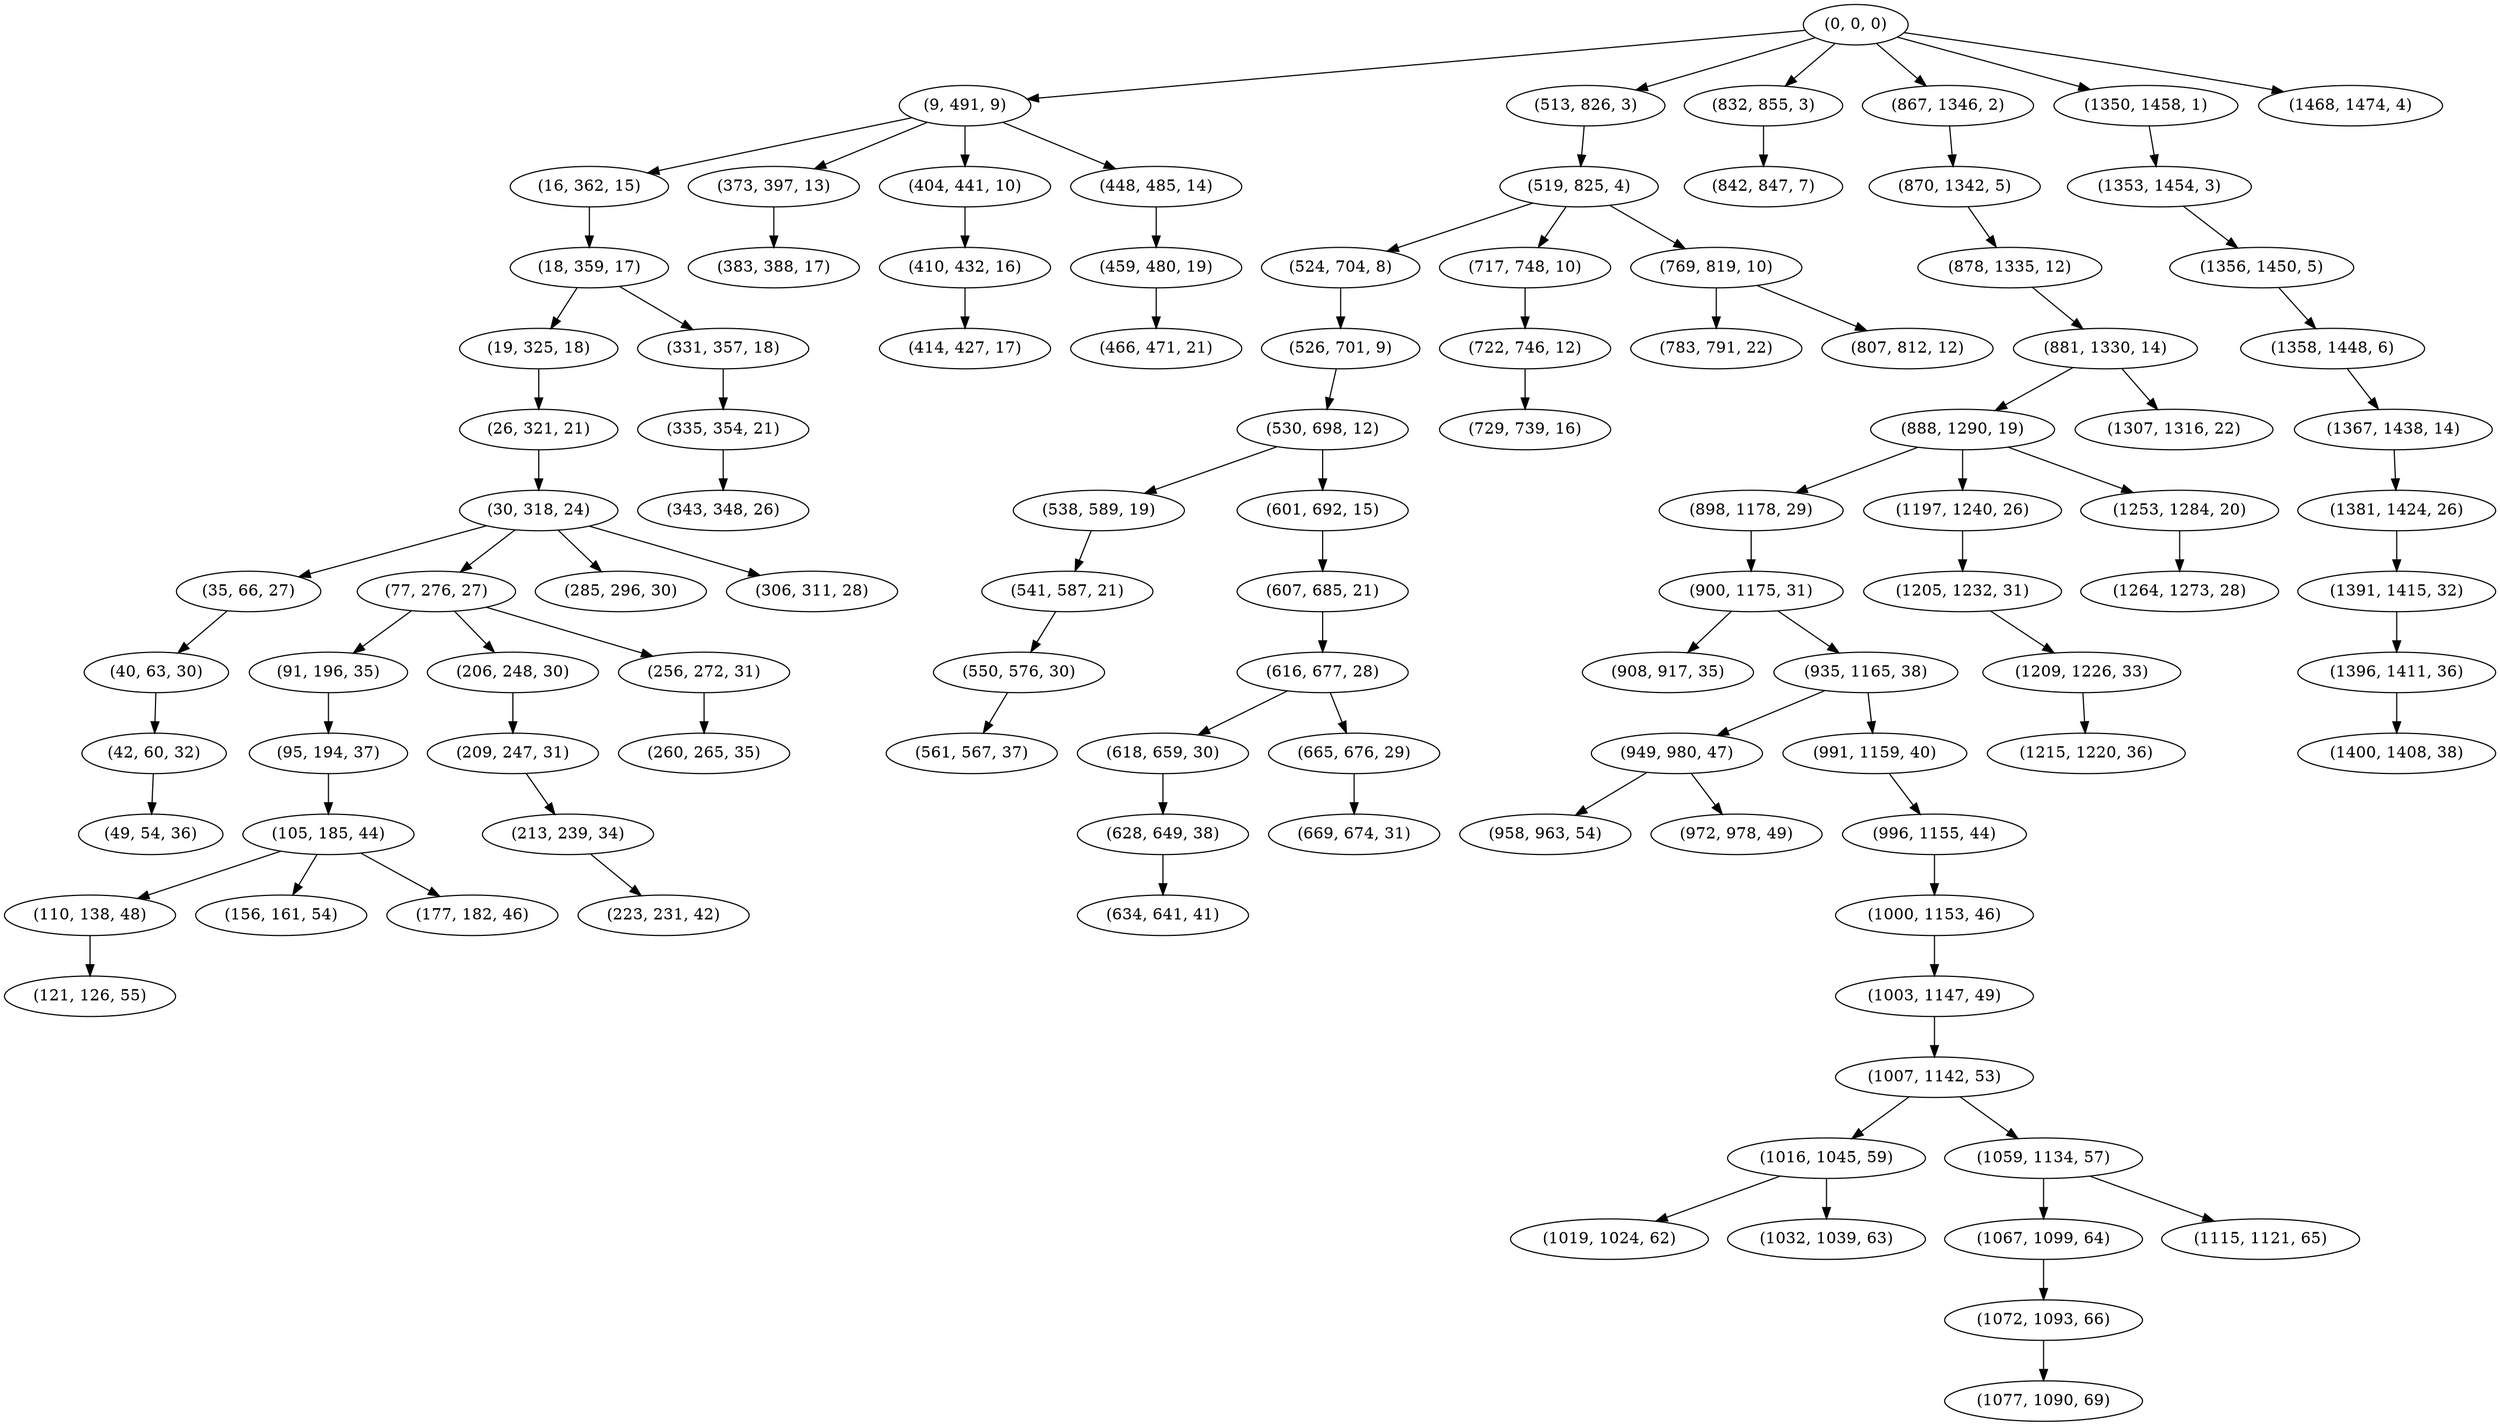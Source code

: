 digraph tree {
    "(0, 0, 0)";
    "(9, 491, 9)";
    "(16, 362, 15)";
    "(18, 359, 17)";
    "(19, 325, 18)";
    "(26, 321, 21)";
    "(30, 318, 24)";
    "(35, 66, 27)";
    "(40, 63, 30)";
    "(42, 60, 32)";
    "(49, 54, 36)";
    "(77, 276, 27)";
    "(91, 196, 35)";
    "(95, 194, 37)";
    "(105, 185, 44)";
    "(110, 138, 48)";
    "(121, 126, 55)";
    "(156, 161, 54)";
    "(177, 182, 46)";
    "(206, 248, 30)";
    "(209, 247, 31)";
    "(213, 239, 34)";
    "(223, 231, 42)";
    "(256, 272, 31)";
    "(260, 265, 35)";
    "(285, 296, 30)";
    "(306, 311, 28)";
    "(331, 357, 18)";
    "(335, 354, 21)";
    "(343, 348, 26)";
    "(373, 397, 13)";
    "(383, 388, 17)";
    "(404, 441, 10)";
    "(410, 432, 16)";
    "(414, 427, 17)";
    "(448, 485, 14)";
    "(459, 480, 19)";
    "(466, 471, 21)";
    "(513, 826, 3)";
    "(519, 825, 4)";
    "(524, 704, 8)";
    "(526, 701, 9)";
    "(530, 698, 12)";
    "(538, 589, 19)";
    "(541, 587, 21)";
    "(550, 576, 30)";
    "(561, 567, 37)";
    "(601, 692, 15)";
    "(607, 685, 21)";
    "(616, 677, 28)";
    "(618, 659, 30)";
    "(628, 649, 38)";
    "(634, 641, 41)";
    "(665, 676, 29)";
    "(669, 674, 31)";
    "(717, 748, 10)";
    "(722, 746, 12)";
    "(729, 739, 16)";
    "(769, 819, 10)";
    "(783, 791, 22)";
    "(807, 812, 12)";
    "(832, 855, 3)";
    "(842, 847, 7)";
    "(867, 1346, 2)";
    "(870, 1342, 5)";
    "(878, 1335, 12)";
    "(881, 1330, 14)";
    "(888, 1290, 19)";
    "(898, 1178, 29)";
    "(900, 1175, 31)";
    "(908, 917, 35)";
    "(935, 1165, 38)";
    "(949, 980, 47)";
    "(958, 963, 54)";
    "(972, 978, 49)";
    "(991, 1159, 40)";
    "(996, 1155, 44)";
    "(1000, 1153, 46)";
    "(1003, 1147, 49)";
    "(1007, 1142, 53)";
    "(1016, 1045, 59)";
    "(1019, 1024, 62)";
    "(1032, 1039, 63)";
    "(1059, 1134, 57)";
    "(1067, 1099, 64)";
    "(1072, 1093, 66)";
    "(1077, 1090, 69)";
    "(1115, 1121, 65)";
    "(1197, 1240, 26)";
    "(1205, 1232, 31)";
    "(1209, 1226, 33)";
    "(1215, 1220, 36)";
    "(1253, 1284, 20)";
    "(1264, 1273, 28)";
    "(1307, 1316, 22)";
    "(1350, 1458, 1)";
    "(1353, 1454, 3)";
    "(1356, 1450, 5)";
    "(1358, 1448, 6)";
    "(1367, 1438, 14)";
    "(1381, 1424, 26)";
    "(1391, 1415, 32)";
    "(1396, 1411, 36)";
    "(1400, 1408, 38)";
    "(1468, 1474, 4)";
    "(0, 0, 0)" -> "(9, 491, 9)";
    "(0, 0, 0)" -> "(513, 826, 3)";
    "(0, 0, 0)" -> "(832, 855, 3)";
    "(0, 0, 0)" -> "(867, 1346, 2)";
    "(0, 0, 0)" -> "(1350, 1458, 1)";
    "(0, 0, 0)" -> "(1468, 1474, 4)";
    "(9, 491, 9)" -> "(16, 362, 15)";
    "(9, 491, 9)" -> "(373, 397, 13)";
    "(9, 491, 9)" -> "(404, 441, 10)";
    "(9, 491, 9)" -> "(448, 485, 14)";
    "(16, 362, 15)" -> "(18, 359, 17)";
    "(18, 359, 17)" -> "(19, 325, 18)";
    "(18, 359, 17)" -> "(331, 357, 18)";
    "(19, 325, 18)" -> "(26, 321, 21)";
    "(26, 321, 21)" -> "(30, 318, 24)";
    "(30, 318, 24)" -> "(35, 66, 27)";
    "(30, 318, 24)" -> "(77, 276, 27)";
    "(30, 318, 24)" -> "(285, 296, 30)";
    "(30, 318, 24)" -> "(306, 311, 28)";
    "(35, 66, 27)" -> "(40, 63, 30)";
    "(40, 63, 30)" -> "(42, 60, 32)";
    "(42, 60, 32)" -> "(49, 54, 36)";
    "(77, 276, 27)" -> "(91, 196, 35)";
    "(77, 276, 27)" -> "(206, 248, 30)";
    "(77, 276, 27)" -> "(256, 272, 31)";
    "(91, 196, 35)" -> "(95, 194, 37)";
    "(95, 194, 37)" -> "(105, 185, 44)";
    "(105, 185, 44)" -> "(110, 138, 48)";
    "(105, 185, 44)" -> "(156, 161, 54)";
    "(105, 185, 44)" -> "(177, 182, 46)";
    "(110, 138, 48)" -> "(121, 126, 55)";
    "(206, 248, 30)" -> "(209, 247, 31)";
    "(209, 247, 31)" -> "(213, 239, 34)";
    "(213, 239, 34)" -> "(223, 231, 42)";
    "(256, 272, 31)" -> "(260, 265, 35)";
    "(331, 357, 18)" -> "(335, 354, 21)";
    "(335, 354, 21)" -> "(343, 348, 26)";
    "(373, 397, 13)" -> "(383, 388, 17)";
    "(404, 441, 10)" -> "(410, 432, 16)";
    "(410, 432, 16)" -> "(414, 427, 17)";
    "(448, 485, 14)" -> "(459, 480, 19)";
    "(459, 480, 19)" -> "(466, 471, 21)";
    "(513, 826, 3)" -> "(519, 825, 4)";
    "(519, 825, 4)" -> "(524, 704, 8)";
    "(519, 825, 4)" -> "(717, 748, 10)";
    "(519, 825, 4)" -> "(769, 819, 10)";
    "(524, 704, 8)" -> "(526, 701, 9)";
    "(526, 701, 9)" -> "(530, 698, 12)";
    "(530, 698, 12)" -> "(538, 589, 19)";
    "(530, 698, 12)" -> "(601, 692, 15)";
    "(538, 589, 19)" -> "(541, 587, 21)";
    "(541, 587, 21)" -> "(550, 576, 30)";
    "(550, 576, 30)" -> "(561, 567, 37)";
    "(601, 692, 15)" -> "(607, 685, 21)";
    "(607, 685, 21)" -> "(616, 677, 28)";
    "(616, 677, 28)" -> "(618, 659, 30)";
    "(616, 677, 28)" -> "(665, 676, 29)";
    "(618, 659, 30)" -> "(628, 649, 38)";
    "(628, 649, 38)" -> "(634, 641, 41)";
    "(665, 676, 29)" -> "(669, 674, 31)";
    "(717, 748, 10)" -> "(722, 746, 12)";
    "(722, 746, 12)" -> "(729, 739, 16)";
    "(769, 819, 10)" -> "(783, 791, 22)";
    "(769, 819, 10)" -> "(807, 812, 12)";
    "(832, 855, 3)" -> "(842, 847, 7)";
    "(867, 1346, 2)" -> "(870, 1342, 5)";
    "(870, 1342, 5)" -> "(878, 1335, 12)";
    "(878, 1335, 12)" -> "(881, 1330, 14)";
    "(881, 1330, 14)" -> "(888, 1290, 19)";
    "(881, 1330, 14)" -> "(1307, 1316, 22)";
    "(888, 1290, 19)" -> "(898, 1178, 29)";
    "(888, 1290, 19)" -> "(1197, 1240, 26)";
    "(888, 1290, 19)" -> "(1253, 1284, 20)";
    "(898, 1178, 29)" -> "(900, 1175, 31)";
    "(900, 1175, 31)" -> "(908, 917, 35)";
    "(900, 1175, 31)" -> "(935, 1165, 38)";
    "(935, 1165, 38)" -> "(949, 980, 47)";
    "(935, 1165, 38)" -> "(991, 1159, 40)";
    "(949, 980, 47)" -> "(958, 963, 54)";
    "(949, 980, 47)" -> "(972, 978, 49)";
    "(991, 1159, 40)" -> "(996, 1155, 44)";
    "(996, 1155, 44)" -> "(1000, 1153, 46)";
    "(1000, 1153, 46)" -> "(1003, 1147, 49)";
    "(1003, 1147, 49)" -> "(1007, 1142, 53)";
    "(1007, 1142, 53)" -> "(1016, 1045, 59)";
    "(1007, 1142, 53)" -> "(1059, 1134, 57)";
    "(1016, 1045, 59)" -> "(1019, 1024, 62)";
    "(1016, 1045, 59)" -> "(1032, 1039, 63)";
    "(1059, 1134, 57)" -> "(1067, 1099, 64)";
    "(1059, 1134, 57)" -> "(1115, 1121, 65)";
    "(1067, 1099, 64)" -> "(1072, 1093, 66)";
    "(1072, 1093, 66)" -> "(1077, 1090, 69)";
    "(1197, 1240, 26)" -> "(1205, 1232, 31)";
    "(1205, 1232, 31)" -> "(1209, 1226, 33)";
    "(1209, 1226, 33)" -> "(1215, 1220, 36)";
    "(1253, 1284, 20)" -> "(1264, 1273, 28)";
    "(1350, 1458, 1)" -> "(1353, 1454, 3)";
    "(1353, 1454, 3)" -> "(1356, 1450, 5)";
    "(1356, 1450, 5)" -> "(1358, 1448, 6)";
    "(1358, 1448, 6)" -> "(1367, 1438, 14)";
    "(1367, 1438, 14)" -> "(1381, 1424, 26)";
    "(1381, 1424, 26)" -> "(1391, 1415, 32)";
    "(1391, 1415, 32)" -> "(1396, 1411, 36)";
    "(1396, 1411, 36)" -> "(1400, 1408, 38)";
}

